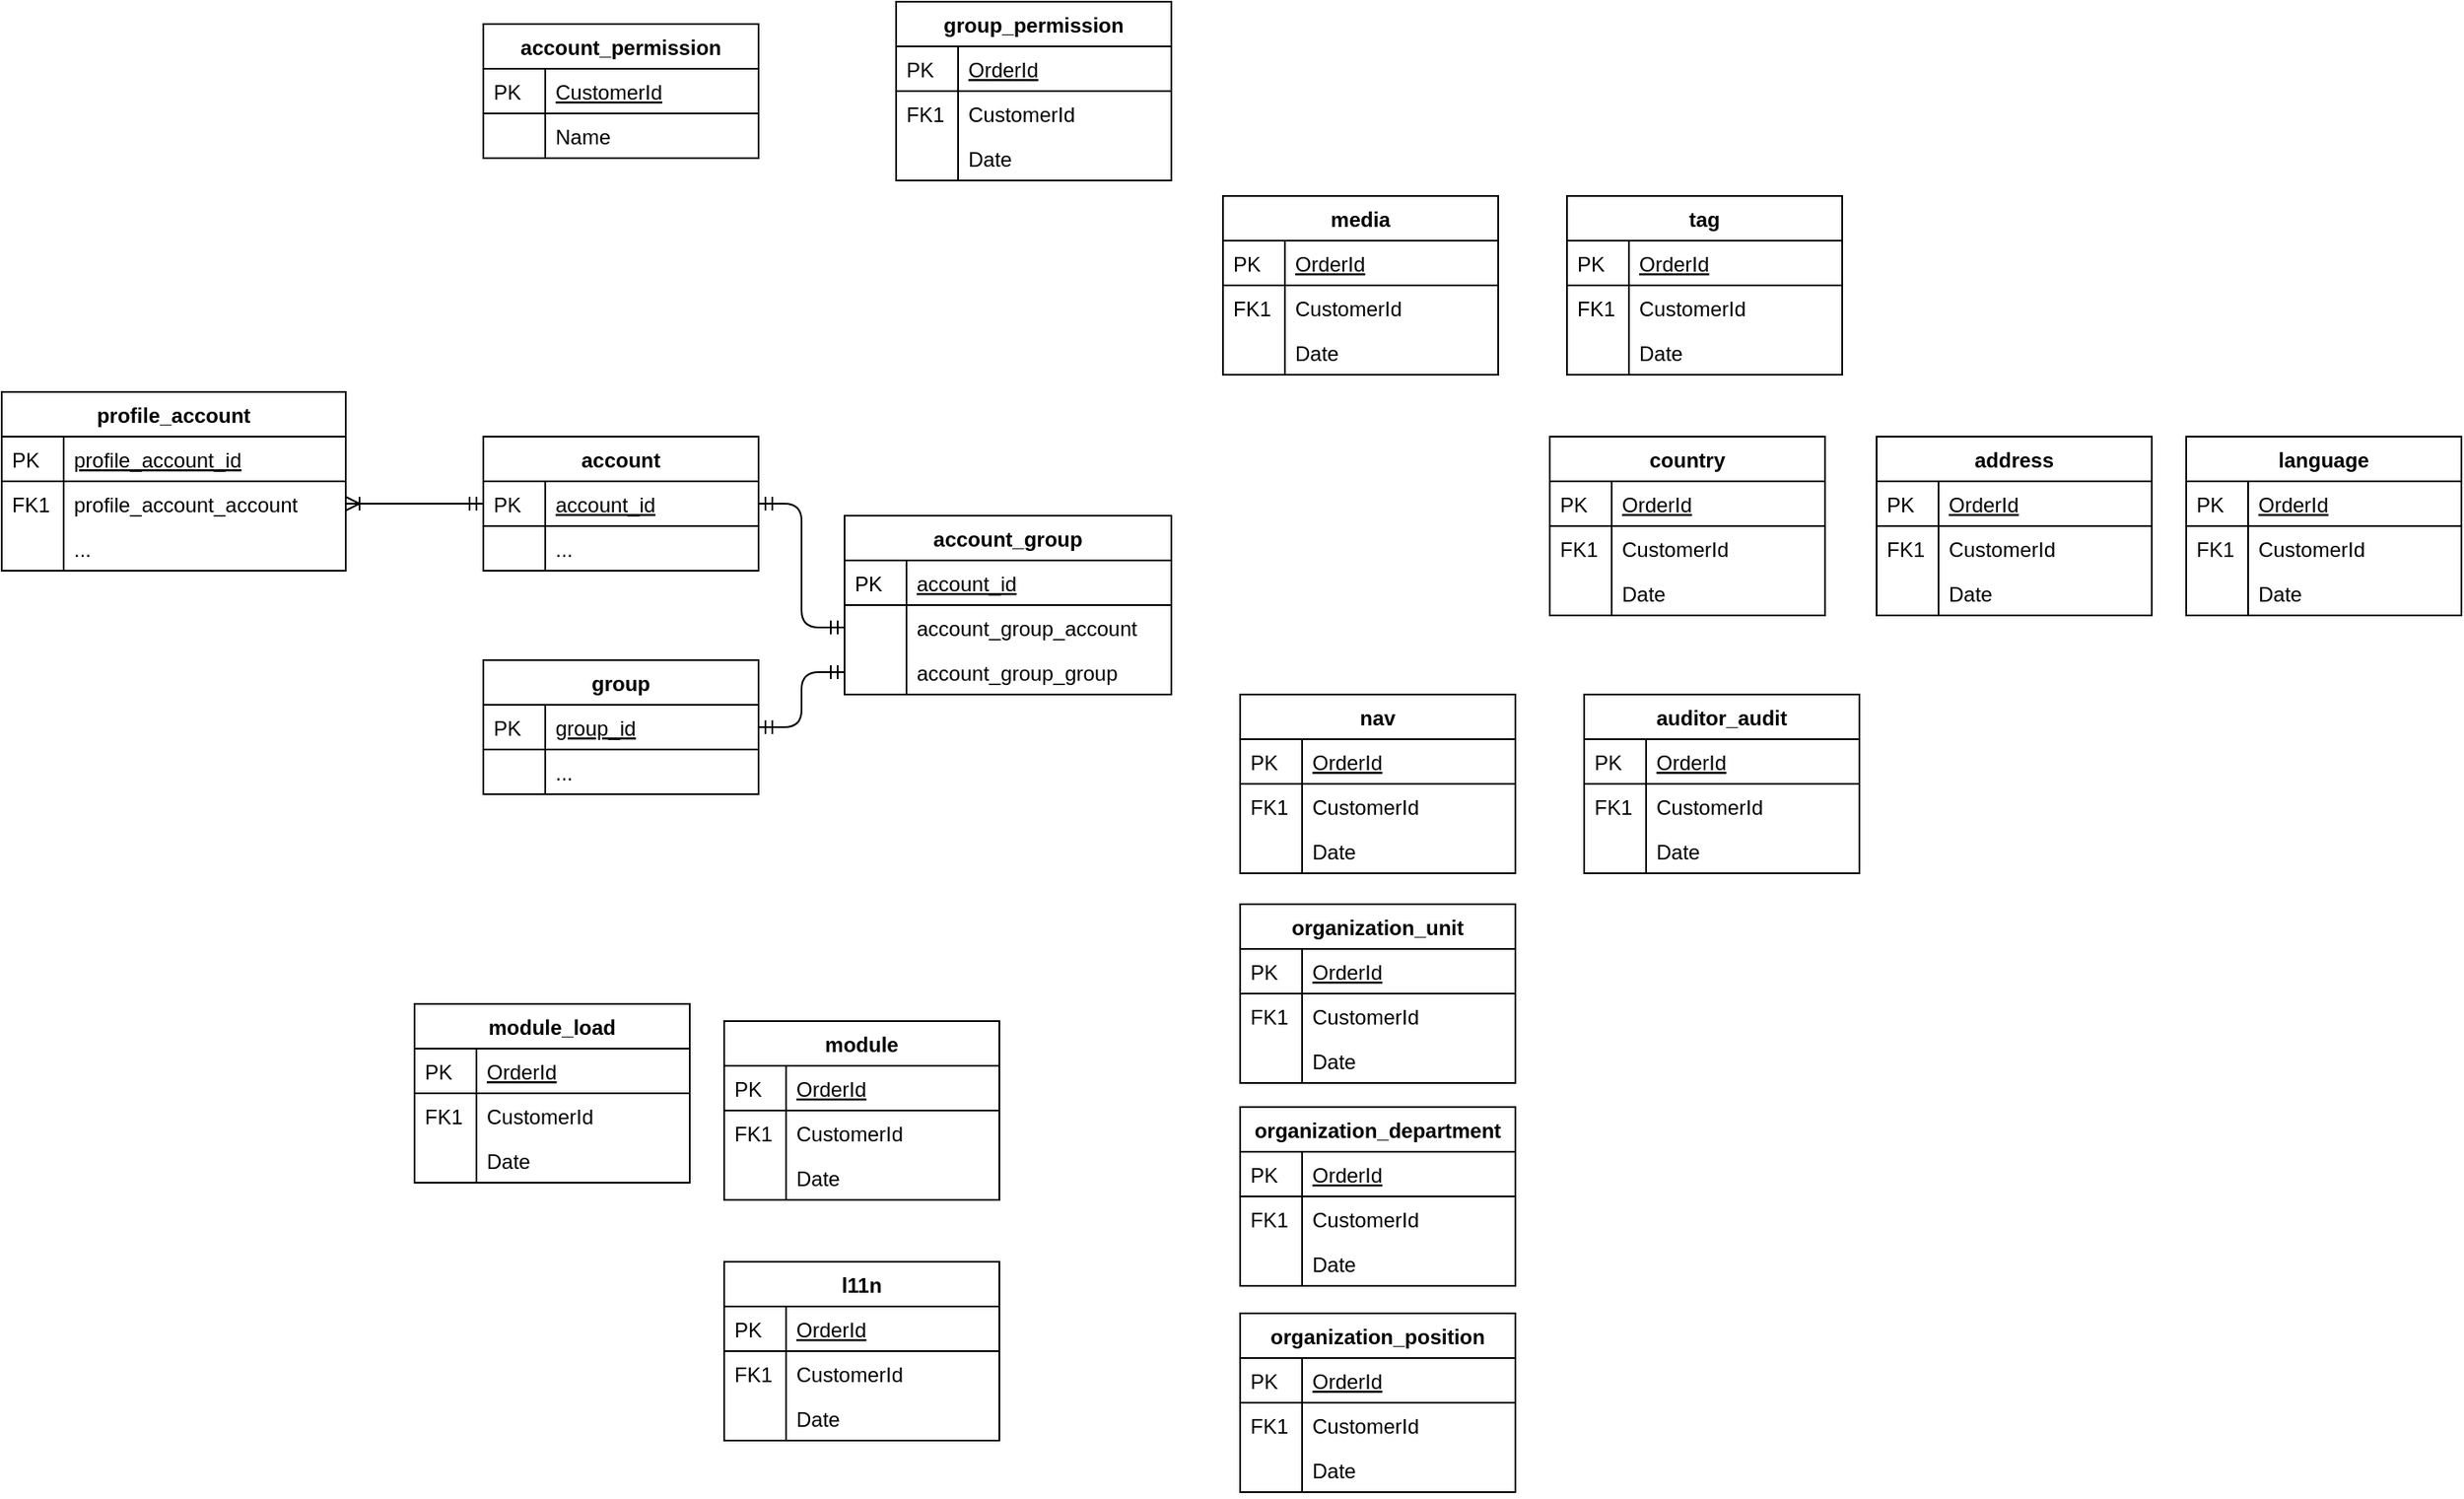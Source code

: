 <mxfile version="12.4.8" type="github">
  <diagram id="C5RBs43oDa-KdzZeNtuy" name="Page-1">
    <mxGraphModel dx="2889" dy="781" grid="1" gridSize="10" guides="1" tooltips="1" connect="1" arrows="1" fold="1" page="1" pageScale="1" pageWidth="827" pageHeight="1169" math="0" shadow="0">
      <root>
        <mxCell id="WIyWlLk6GJQsqaUBKTNV-0"/>
        <mxCell id="WIyWlLk6GJQsqaUBKTNV-1" parent="WIyWlLk6GJQsqaUBKTNV-0"/>
        <mxCell id="zkfFHV4jXpPFQw0GAbJ--51" value="account" style="swimlane;fontStyle=1;childLayout=stackLayout;horizontal=1;startSize=26;horizontalStack=0;resizeParent=1;resizeLast=0;collapsible=1;marginBottom=0;rounded=0;shadow=0;strokeWidth=1;" parent="WIyWlLk6GJQsqaUBKTNV-1" vertex="1">
          <mxGeometry x="160" y="260" width="160" height="78" as="geometry">
            <mxRectangle x="20" y="80" width="160" height="26" as="alternateBounds"/>
          </mxGeometry>
        </mxCell>
        <mxCell id="zkfFHV4jXpPFQw0GAbJ--52" value="account_id" style="shape=partialRectangle;top=0;left=0;right=0;bottom=1;align=left;verticalAlign=top;fillColor=none;spacingLeft=40;spacingRight=4;overflow=hidden;rotatable=0;points=[[0,0.5],[1,0.5]];portConstraint=eastwest;dropTarget=0;rounded=0;shadow=0;strokeWidth=1;fontStyle=4" parent="zkfFHV4jXpPFQw0GAbJ--51" vertex="1">
          <mxGeometry y="26" width="160" height="26" as="geometry"/>
        </mxCell>
        <mxCell id="zkfFHV4jXpPFQw0GAbJ--53" value="PK" style="shape=partialRectangle;top=0;left=0;bottom=0;fillColor=none;align=left;verticalAlign=top;spacingLeft=4;spacingRight=4;overflow=hidden;rotatable=0;points=[];portConstraint=eastwest;part=1;" parent="zkfFHV4jXpPFQw0GAbJ--52" vertex="1" connectable="0">
          <mxGeometry width="36" height="26" as="geometry"/>
        </mxCell>
        <mxCell id="zkfFHV4jXpPFQw0GAbJ--54" value="..." style="shape=partialRectangle;top=0;left=0;right=0;bottom=0;align=left;verticalAlign=top;fillColor=none;spacingLeft=40;spacingRight=4;overflow=hidden;rotatable=0;points=[[0,0.5],[1,0.5]];portConstraint=eastwest;dropTarget=0;rounded=0;shadow=0;strokeWidth=1;" parent="zkfFHV4jXpPFQw0GAbJ--51" vertex="1">
          <mxGeometry y="52" width="160" height="26" as="geometry"/>
        </mxCell>
        <mxCell id="zkfFHV4jXpPFQw0GAbJ--55" value="" style="shape=partialRectangle;top=0;left=0;bottom=0;fillColor=none;align=left;verticalAlign=top;spacingLeft=4;spacingRight=4;overflow=hidden;rotatable=0;points=[];portConstraint=eastwest;part=1;" parent="zkfFHV4jXpPFQw0GAbJ--54" vertex="1" connectable="0">
          <mxGeometry width="36" height="26" as="geometry"/>
        </mxCell>
        <mxCell id="zkfFHV4jXpPFQw0GAbJ--56" value="group" style="swimlane;fontStyle=1;childLayout=stackLayout;horizontal=1;startSize=26;horizontalStack=0;resizeParent=1;resizeLast=0;collapsible=1;marginBottom=0;rounded=0;shadow=0;strokeWidth=1;" parent="WIyWlLk6GJQsqaUBKTNV-1" vertex="1">
          <mxGeometry x="160" y="390" width="160" height="78" as="geometry">
            <mxRectangle x="260" y="80" width="160" height="26" as="alternateBounds"/>
          </mxGeometry>
        </mxCell>
        <mxCell id="zkfFHV4jXpPFQw0GAbJ--57" value="group_id" style="shape=partialRectangle;top=0;left=0;right=0;bottom=1;align=left;verticalAlign=top;fillColor=none;spacingLeft=40;spacingRight=4;overflow=hidden;rotatable=0;points=[[0,0.5],[1,0.5]];portConstraint=eastwest;dropTarget=0;rounded=0;shadow=0;strokeWidth=1;fontStyle=4" parent="zkfFHV4jXpPFQw0GAbJ--56" vertex="1">
          <mxGeometry y="26" width="160" height="26" as="geometry"/>
        </mxCell>
        <mxCell id="zkfFHV4jXpPFQw0GAbJ--58" value="PK" style="shape=partialRectangle;top=0;left=0;bottom=0;fillColor=none;align=left;verticalAlign=top;spacingLeft=4;spacingRight=4;overflow=hidden;rotatable=0;points=[];portConstraint=eastwest;part=1;" parent="zkfFHV4jXpPFQw0GAbJ--57" vertex="1" connectable="0">
          <mxGeometry width="36" height="26" as="geometry"/>
        </mxCell>
        <mxCell id="zkfFHV4jXpPFQw0GAbJ--61" value="..." style="shape=partialRectangle;top=0;left=0;right=0;bottom=0;align=left;verticalAlign=top;fillColor=none;spacingLeft=40;spacingRight=4;overflow=hidden;rotatable=0;points=[[0,0.5],[1,0.5]];portConstraint=eastwest;dropTarget=0;rounded=0;shadow=0;strokeWidth=1;" parent="zkfFHV4jXpPFQw0GAbJ--56" vertex="1">
          <mxGeometry y="52" width="160" height="26" as="geometry"/>
        </mxCell>
        <mxCell id="zkfFHV4jXpPFQw0GAbJ--62" value="" style="shape=partialRectangle;top=0;left=0;bottom=0;fillColor=none;align=left;verticalAlign=top;spacingLeft=4;spacingRight=4;overflow=hidden;rotatable=0;points=[];portConstraint=eastwest;part=1;" parent="zkfFHV4jXpPFQw0GAbJ--61" vertex="1" connectable="0">
          <mxGeometry width="36" height="26" as="geometry"/>
        </mxCell>
        <mxCell id="zkfFHV4jXpPFQw0GAbJ--64" value="profile_account" style="swimlane;fontStyle=1;childLayout=stackLayout;horizontal=1;startSize=26;horizontalStack=0;resizeParent=1;resizeLast=0;collapsible=1;marginBottom=0;rounded=0;shadow=0;strokeWidth=1;" parent="WIyWlLk6GJQsqaUBKTNV-1" vertex="1">
          <mxGeometry x="-120" y="234" width="200" height="104" as="geometry">
            <mxRectangle x="260" y="270" width="160" height="26" as="alternateBounds"/>
          </mxGeometry>
        </mxCell>
        <mxCell id="zkfFHV4jXpPFQw0GAbJ--65" value="profile_account_id" style="shape=partialRectangle;top=0;left=0;right=0;bottom=1;align=left;verticalAlign=top;fillColor=none;spacingLeft=40;spacingRight=4;overflow=hidden;rotatable=0;points=[[0,0.5],[1,0.5]];portConstraint=eastwest;dropTarget=0;rounded=0;shadow=0;strokeWidth=1;fontStyle=4" parent="zkfFHV4jXpPFQw0GAbJ--64" vertex="1">
          <mxGeometry y="26" width="200" height="26" as="geometry"/>
        </mxCell>
        <mxCell id="zkfFHV4jXpPFQw0GAbJ--66" value="PK" style="shape=partialRectangle;top=0;left=0;bottom=0;fillColor=none;align=left;verticalAlign=top;spacingLeft=4;spacingRight=4;overflow=hidden;rotatable=0;points=[];portConstraint=eastwest;part=1;" parent="zkfFHV4jXpPFQw0GAbJ--65" vertex="1" connectable="0">
          <mxGeometry width="36" height="26" as="geometry"/>
        </mxCell>
        <mxCell id="zkfFHV4jXpPFQw0GAbJ--67" value="profile_account_account" style="shape=partialRectangle;top=0;left=0;right=0;bottom=0;align=left;verticalAlign=top;fillColor=none;spacingLeft=40;spacingRight=4;overflow=hidden;rotatable=0;points=[[0,0.5],[1,0.5]];portConstraint=eastwest;dropTarget=0;rounded=0;shadow=0;strokeWidth=1;" parent="zkfFHV4jXpPFQw0GAbJ--64" vertex="1">
          <mxGeometry y="52" width="200" height="26" as="geometry"/>
        </mxCell>
        <mxCell id="zkfFHV4jXpPFQw0GAbJ--68" value="FK1" style="shape=partialRectangle;top=0;left=0;bottom=0;fillColor=none;align=left;verticalAlign=top;spacingLeft=4;spacingRight=4;overflow=hidden;rotatable=0;points=[];portConstraint=eastwest;part=1;" parent="zkfFHV4jXpPFQw0GAbJ--67" vertex="1" connectable="0">
          <mxGeometry width="36" height="26" as="geometry"/>
        </mxCell>
        <mxCell id="zkfFHV4jXpPFQw0GAbJ--69" value="..." style="shape=partialRectangle;top=0;left=0;right=0;bottom=0;align=left;verticalAlign=top;fillColor=none;spacingLeft=40;spacingRight=4;overflow=hidden;rotatable=0;points=[[0,0.5],[1,0.5]];portConstraint=eastwest;dropTarget=0;rounded=0;shadow=0;strokeWidth=1;" parent="zkfFHV4jXpPFQw0GAbJ--64" vertex="1">
          <mxGeometry y="78" width="200" height="26" as="geometry"/>
        </mxCell>
        <mxCell id="zkfFHV4jXpPFQw0GAbJ--70" value="" style="shape=partialRectangle;top=0;left=0;bottom=0;fillColor=none;align=left;verticalAlign=top;spacingLeft=4;spacingRight=4;overflow=hidden;rotatable=0;points=[];portConstraint=eastwest;part=1;" parent="zkfFHV4jXpPFQw0GAbJ--69" vertex="1" connectable="0">
          <mxGeometry width="36" height="26" as="geometry"/>
        </mxCell>
        <mxCell id="L3K0jDCQB_C3OE6Yni0E-0" value="media" style="swimlane;fontStyle=1;childLayout=stackLayout;horizontal=1;startSize=26;horizontalStack=0;resizeParent=1;resizeLast=0;collapsible=1;marginBottom=0;rounded=0;shadow=0;strokeWidth=1;" parent="WIyWlLk6GJQsqaUBKTNV-1" vertex="1">
          <mxGeometry x="590" y="120" width="160" height="104" as="geometry">
            <mxRectangle x="260" y="80" width="160" height="26" as="alternateBounds"/>
          </mxGeometry>
        </mxCell>
        <mxCell id="L3K0jDCQB_C3OE6Yni0E-1" value="OrderId" style="shape=partialRectangle;top=0;left=0;right=0;bottom=1;align=left;verticalAlign=top;fillColor=none;spacingLeft=40;spacingRight=4;overflow=hidden;rotatable=0;points=[[0,0.5],[1,0.5]];portConstraint=eastwest;dropTarget=0;rounded=0;shadow=0;strokeWidth=1;fontStyle=4" parent="L3K0jDCQB_C3OE6Yni0E-0" vertex="1">
          <mxGeometry y="26" width="160" height="26" as="geometry"/>
        </mxCell>
        <mxCell id="L3K0jDCQB_C3OE6Yni0E-2" value="PK" style="shape=partialRectangle;top=0;left=0;bottom=0;fillColor=none;align=left;verticalAlign=top;spacingLeft=4;spacingRight=4;overflow=hidden;rotatable=0;points=[];portConstraint=eastwest;part=1;" parent="L3K0jDCQB_C3OE6Yni0E-1" vertex="1" connectable="0">
          <mxGeometry width="36" height="26" as="geometry"/>
        </mxCell>
        <mxCell id="L3K0jDCQB_C3OE6Yni0E-3" value="CustomerId" style="shape=partialRectangle;top=0;left=0;right=0;bottom=0;align=left;verticalAlign=top;fillColor=none;spacingLeft=40;spacingRight=4;overflow=hidden;rotatable=0;points=[[0,0.5],[1,0.5]];portConstraint=eastwest;dropTarget=0;rounded=0;shadow=0;strokeWidth=1;" parent="L3K0jDCQB_C3OE6Yni0E-0" vertex="1">
          <mxGeometry y="52" width="160" height="26" as="geometry"/>
        </mxCell>
        <mxCell id="L3K0jDCQB_C3OE6Yni0E-4" value="FK1" style="shape=partialRectangle;top=0;left=0;bottom=0;fillColor=none;align=left;verticalAlign=top;spacingLeft=4;spacingRight=4;overflow=hidden;rotatable=0;points=[];portConstraint=eastwest;part=1;" parent="L3K0jDCQB_C3OE6Yni0E-3" vertex="1" connectable="0">
          <mxGeometry width="36" height="26" as="geometry"/>
        </mxCell>
        <mxCell id="L3K0jDCQB_C3OE6Yni0E-5" value="Date" style="shape=partialRectangle;top=0;left=0;right=0;bottom=0;align=left;verticalAlign=top;fillColor=none;spacingLeft=40;spacingRight=4;overflow=hidden;rotatable=0;points=[[0,0.5],[1,0.5]];portConstraint=eastwest;dropTarget=0;rounded=0;shadow=0;strokeWidth=1;" parent="L3K0jDCQB_C3OE6Yni0E-0" vertex="1">
          <mxGeometry y="78" width="160" height="26" as="geometry"/>
        </mxCell>
        <mxCell id="L3K0jDCQB_C3OE6Yni0E-6" value="" style="shape=partialRectangle;top=0;left=0;bottom=0;fillColor=none;align=left;verticalAlign=top;spacingLeft=4;spacingRight=4;overflow=hidden;rotatable=0;points=[];portConstraint=eastwest;part=1;" parent="L3K0jDCQB_C3OE6Yni0E-5" vertex="1" connectable="0">
          <mxGeometry width="36" height="26" as="geometry"/>
        </mxCell>
        <mxCell id="L3K0jDCQB_C3OE6Yni0E-7" value="language" style="swimlane;fontStyle=1;childLayout=stackLayout;horizontal=1;startSize=26;horizontalStack=0;resizeParent=1;resizeLast=0;collapsible=1;marginBottom=0;rounded=0;shadow=0;strokeWidth=1;" parent="WIyWlLk6GJQsqaUBKTNV-1" vertex="1">
          <mxGeometry x="1150" y="260" width="160" height="104" as="geometry">
            <mxRectangle x="260" y="80" width="160" height="26" as="alternateBounds"/>
          </mxGeometry>
        </mxCell>
        <mxCell id="L3K0jDCQB_C3OE6Yni0E-8" value="OrderId" style="shape=partialRectangle;top=0;left=0;right=0;bottom=1;align=left;verticalAlign=top;fillColor=none;spacingLeft=40;spacingRight=4;overflow=hidden;rotatable=0;points=[[0,0.5],[1,0.5]];portConstraint=eastwest;dropTarget=0;rounded=0;shadow=0;strokeWidth=1;fontStyle=4" parent="L3K0jDCQB_C3OE6Yni0E-7" vertex="1">
          <mxGeometry y="26" width="160" height="26" as="geometry"/>
        </mxCell>
        <mxCell id="L3K0jDCQB_C3OE6Yni0E-9" value="PK" style="shape=partialRectangle;top=0;left=0;bottom=0;fillColor=none;align=left;verticalAlign=top;spacingLeft=4;spacingRight=4;overflow=hidden;rotatable=0;points=[];portConstraint=eastwest;part=1;" parent="L3K0jDCQB_C3OE6Yni0E-8" vertex="1" connectable="0">
          <mxGeometry width="36" height="26" as="geometry"/>
        </mxCell>
        <mxCell id="L3K0jDCQB_C3OE6Yni0E-10" value="CustomerId" style="shape=partialRectangle;top=0;left=0;right=0;bottom=0;align=left;verticalAlign=top;fillColor=none;spacingLeft=40;spacingRight=4;overflow=hidden;rotatable=0;points=[[0,0.5],[1,0.5]];portConstraint=eastwest;dropTarget=0;rounded=0;shadow=0;strokeWidth=1;" parent="L3K0jDCQB_C3OE6Yni0E-7" vertex="1">
          <mxGeometry y="52" width="160" height="26" as="geometry"/>
        </mxCell>
        <mxCell id="L3K0jDCQB_C3OE6Yni0E-11" value="FK1" style="shape=partialRectangle;top=0;left=0;bottom=0;fillColor=none;align=left;verticalAlign=top;spacingLeft=4;spacingRight=4;overflow=hidden;rotatable=0;points=[];portConstraint=eastwest;part=1;" parent="L3K0jDCQB_C3OE6Yni0E-10" vertex="1" connectable="0">
          <mxGeometry width="36" height="26" as="geometry"/>
        </mxCell>
        <mxCell id="L3K0jDCQB_C3OE6Yni0E-12" value="Date" style="shape=partialRectangle;top=0;left=0;right=0;bottom=0;align=left;verticalAlign=top;fillColor=none;spacingLeft=40;spacingRight=4;overflow=hidden;rotatable=0;points=[[0,0.5],[1,0.5]];portConstraint=eastwest;dropTarget=0;rounded=0;shadow=0;strokeWidth=1;" parent="L3K0jDCQB_C3OE6Yni0E-7" vertex="1">
          <mxGeometry y="78" width="160" height="26" as="geometry"/>
        </mxCell>
        <mxCell id="L3K0jDCQB_C3OE6Yni0E-13" value="" style="shape=partialRectangle;top=0;left=0;bottom=0;fillColor=none;align=left;verticalAlign=top;spacingLeft=4;spacingRight=4;overflow=hidden;rotatable=0;points=[];portConstraint=eastwest;part=1;" parent="L3K0jDCQB_C3OE6Yni0E-12" vertex="1" connectable="0">
          <mxGeometry width="36" height="26" as="geometry"/>
        </mxCell>
        <mxCell id="L3K0jDCQB_C3OE6Yni0E-14" value="nav" style="swimlane;fontStyle=1;childLayout=stackLayout;horizontal=1;startSize=26;horizontalStack=0;resizeParent=1;resizeLast=0;collapsible=1;marginBottom=0;rounded=0;shadow=0;strokeWidth=1;" parent="WIyWlLk6GJQsqaUBKTNV-1" vertex="1">
          <mxGeometry x="600" y="410" width="160" height="104" as="geometry">
            <mxRectangle x="260" y="80" width="160" height="26" as="alternateBounds"/>
          </mxGeometry>
        </mxCell>
        <mxCell id="L3K0jDCQB_C3OE6Yni0E-15" value="OrderId" style="shape=partialRectangle;top=0;left=0;right=0;bottom=1;align=left;verticalAlign=top;fillColor=none;spacingLeft=40;spacingRight=4;overflow=hidden;rotatable=0;points=[[0,0.5],[1,0.5]];portConstraint=eastwest;dropTarget=0;rounded=0;shadow=0;strokeWidth=1;fontStyle=4" parent="L3K0jDCQB_C3OE6Yni0E-14" vertex="1">
          <mxGeometry y="26" width="160" height="26" as="geometry"/>
        </mxCell>
        <mxCell id="L3K0jDCQB_C3OE6Yni0E-16" value="PK" style="shape=partialRectangle;top=0;left=0;bottom=0;fillColor=none;align=left;verticalAlign=top;spacingLeft=4;spacingRight=4;overflow=hidden;rotatable=0;points=[];portConstraint=eastwest;part=1;" parent="L3K0jDCQB_C3OE6Yni0E-15" vertex="1" connectable="0">
          <mxGeometry width="36" height="26" as="geometry"/>
        </mxCell>
        <mxCell id="L3K0jDCQB_C3OE6Yni0E-17" value="CustomerId" style="shape=partialRectangle;top=0;left=0;right=0;bottom=0;align=left;verticalAlign=top;fillColor=none;spacingLeft=40;spacingRight=4;overflow=hidden;rotatable=0;points=[[0,0.5],[1,0.5]];portConstraint=eastwest;dropTarget=0;rounded=0;shadow=0;strokeWidth=1;" parent="L3K0jDCQB_C3OE6Yni0E-14" vertex="1">
          <mxGeometry y="52" width="160" height="26" as="geometry"/>
        </mxCell>
        <mxCell id="L3K0jDCQB_C3OE6Yni0E-18" value="FK1" style="shape=partialRectangle;top=0;left=0;bottom=0;fillColor=none;align=left;verticalAlign=top;spacingLeft=4;spacingRight=4;overflow=hidden;rotatable=0;points=[];portConstraint=eastwest;part=1;" parent="L3K0jDCQB_C3OE6Yni0E-17" vertex="1" connectable="0">
          <mxGeometry width="36" height="26" as="geometry"/>
        </mxCell>
        <mxCell id="L3K0jDCQB_C3OE6Yni0E-19" value="Date" style="shape=partialRectangle;top=0;left=0;right=0;bottom=0;align=left;verticalAlign=top;fillColor=none;spacingLeft=40;spacingRight=4;overflow=hidden;rotatable=0;points=[[0,0.5],[1,0.5]];portConstraint=eastwest;dropTarget=0;rounded=0;shadow=0;strokeWidth=1;" parent="L3K0jDCQB_C3OE6Yni0E-14" vertex="1">
          <mxGeometry y="78" width="160" height="26" as="geometry"/>
        </mxCell>
        <mxCell id="L3K0jDCQB_C3OE6Yni0E-20" value="" style="shape=partialRectangle;top=0;left=0;bottom=0;fillColor=none;align=left;verticalAlign=top;spacingLeft=4;spacingRight=4;overflow=hidden;rotatable=0;points=[];portConstraint=eastwest;part=1;" parent="L3K0jDCQB_C3OE6Yni0E-19" vertex="1" connectable="0">
          <mxGeometry width="36" height="26" as="geometry"/>
        </mxCell>
        <mxCell id="L3K0jDCQB_C3OE6Yni0E-21" value="organization_unit" style="swimlane;fontStyle=1;childLayout=stackLayout;horizontal=1;startSize=26;horizontalStack=0;resizeParent=1;resizeLast=0;collapsible=1;marginBottom=0;rounded=0;shadow=0;strokeWidth=1;" parent="WIyWlLk6GJQsqaUBKTNV-1" vertex="1">
          <mxGeometry x="600" y="532" width="160" height="104" as="geometry">
            <mxRectangle x="260" y="80" width="160" height="26" as="alternateBounds"/>
          </mxGeometry>
        </mxCell>
        <mxCell id="L3K0jDCQB_C3OE6Yni0E-22" value="OrderId" style="shape=partialRectangle;top=0;left=0;right=0;bottom=1;align=left;verticalAlign=top;fillColor=none;spacingLeft=40;spacingRight=4;overflow=hidden;rotatable=0;points=[[0,0.5],[1,0.5]];portConstraint=eastwest;dropTarget=0;rounded=0;shadow=0;strokeWidth=1;fontStyle=4" parent="L3K0jDCQB_C3OE6Yni0E-21" vertex="1">
          <mxGeometry y="26" width="160" height="26" as="geometry"/>
        </mxCell>
        <mxCell id="L3K0jDCQB_C3OE6Yni0E-23" value="PK" style="shape=partialRectangle;top=0;left=0;bottom=0;fillColor=none;align=left;verticalAlign=top;spacingLeft=4;spacingRight=4;overflow=hidden;rotatable=0;points=[];portConstraint=eastwest;part=1;" parent="L3K0jDCQB_C3OE6Yni0E-22" vertex="1" connectable="0">
          <mxGeometry width="36" height="26" as="geometry"/>
        </mxCell>
        <mxCell id="L3K0jDCQB_C3OE6Yni0E-24" value="CustomerId" style="shape=partialRectangle;top=0;left=0;right=0;bottom=0;align=left;verticalAlign=top;fillColor=none;spacingLeft=40;spacingRight=4;overflow=hidden;rotatable=0;points=[[0,0.5],[1,0.5]];portConstraint=eastwest;dropTarget=0;rounded=0;shadow=0;strokeWidth=1;" parent="L3K0jDCQB_C3OE6Yni0E-21" vertex="1">
          <mxGeometry y="52" width="160" height="26" as="geometry"/>
        </mxCell>
        <mxCell id="L3K0jDCQB_C3OE6Yni0E-25" value="FK1" style="shape=partialRectangle;top=0;left=0;bottom=0;fillColor=none;align=left;verticalAlign=top;spacingLeft=4;spacingRight=4;overflow=hidden;rotatable=0;points=[];portConstraint=eastwest;part=1;" parent="L3K0jDCQB_C3OE6Yni0E-24" vertex="1" connectable="0">
          <mxGeometry width="36" height="26" as="geometry"/>
        </mxCell>
        <mxCell id="L3K0jDCQB_C3OE6Yni0E-26" value="Date" style="shape=partialRectangle;top=0;left=0;right=0;bottom=0;align=left;verticalAlign=top;fillColor=none;spacingLeft=40;spacingRight=4;overflow=hidden;rotatable=0;points=[[0,0.5],[1,0.5]];portConstraint=eastwest;dropTarget=0;rounded=0;shadow=0;strokeWidth=1;" parent="L3K0jDCQB_C3OE6Yni0E-21" vertex="1">
          <mxGeometry y="78" width="160" height="26" as="geometry"/>
        </mxCell>
        <mxCell id="L3K0jDCQB_C3OE6Yni0E-27" value="" style="shape=partialRectangle;top=0;left=0;bottom=0;fillColor=none;align=left;verticalAlign=top;spacingLeft=4;spacingRight=4;overflow=hidden;rotatable=0;points=[];portConstraint=eastwest;part=1;" parent="L3K0jDCQB_C3OE6Yni0E-26" vertex="1" connectable="0">
          <mxGeometry width="36" height="26" as="geometry"/>
        </mxCell>
        <mxCell id="L3K0jDCQB_C3OE6Yni0E-28" value="organization_department" style="swimlane;fontStyle=1;childLayout=stackLayout;horizontal=1;startSize=26;horizontalStack=0;resizeParent=1;resizeLast=0;collapsible=1;marginBottom=0;rounded=0;shadow=0;strokeWidth=1;" parent="WIyWlLk6GJQsqaUBKTNV-1" vertex="1">
          <mxGeometry x="600" y="650" width="160" height="104" as="geometry">
            <mxRectangle x="260" y="80" width="160" height="26" as="alternateBounds"/>
          </mxGeometry>
        </mxCell>
        <mxCell id="L3K0jDCQB_C3OE6Yni0E-29" value="OrderId" style="shape=partialRectangle;top=0;left=0;right=0;bottom=1;align=left;verticalAlign=top;fillColor=none;spacingLeft=40;spacingRight=4;overflow=hidden;rotatable=0;points=[[0,0.5],[1,0.5]];portConstraint=eastwest;dropTarget=0;rounded=0;shadow=0;strokeWidth=1;fontStyle=4" parent="L3K0jDCQB_C3OE6Yni0E-28" vertex="1">
          <mxGeometry y="26" width="160" height="26" as="geometry"/>
        </mxCell>
        <mxCell id="L3K0jDCQB_C3OE6Yni0E-30" value="PK" style="shape=partialRectangle;top=0;left=0;bottom=0;fillColor=none;align=left;verticalAlign=top;spacingLeft=4;spacingRight=4;overflow=hidden;rotatable=0;points=[];portConstraint=eastwest;part=1;" parent="L3K0jDCQB_C3OE6Yni0E-29" vertex="1" connectable="0">
          <mxGeometry width="36" height="26" as="geometry"/>
        </mxCell>
        <mxCell id="L3K0jDCQB_C3OE6Yni0E-31" value="CustomerId" style="shape=partialRectangle;top=0;left=0;right=0;bottom=0;align=left;verticalAlign=top;fillColor=none;spacingLeft=40;spacingRight=4;overflow=hidden;rotatable=0;points=[[0,0.5],[1,0.5]];portConstraint=eastwest;dropTarget=0;rounded=0;shadow=0;strokeWidth=1;" parent="L3K0jDCQB_C3OE6Yni0E-28" vertex="1">
          <mxGeometry y="52" width="160" height="26" as="geometry"/>
        </mxCell>
        <mxCell id="L3K0jDCQB_C3OE6Yni0E-32" value="FK1" style="shape=partialRectangle;top=0;left=0;bottom=0;fillColor=none;align=left;verticalAlign=top;spacingLeft=4;spacingRight=4;overflow=hidden;rotatable=0;points=[];portConstraint=eastwest;part=1;" parent="L3K0jDCQB_C3OE6Yni0E-31" vertex="1" connectable="0">
          <mxGeometry width="36" height="26" as="geometry"/>
        </mxCell>
        <mxCell id="L3K0jDCQB_C3OE6Yni0E-33" value="Date" style="shape=partialRectangle;top=0;left=0;right=0;bottom=0;align=left;verticalAlign=top;fillColor=none;spacingLeft=40;spacingRight=4;overflow=hidden;rotatable=0;points=[[0,0.5],[1,0.5]];portConstraint=eastwest;dropTarget=0;rounded=0;shadow=0;strokeWidth=1;" parent="L3K0jDCQB_C3OE6Yni0E-28" vertex="1">
          <mxGeometry y="78" width="160" height="26" as="geometry"/>
        </mxCell>
        <mxCell id="L3K0jDCQB_C3OE6Yni0E-34" value="" style="shape=partialRectangle;top=0;left=0;bottom=0;fillColor=none;align=left;verticalAlign=top;spacingLeft=4;spacingRight=4;overflow=hidden;rotatable=0;points=[];portConstraint=eastwest;part=1;" parent="L3K0jDCQB_C3OE6Yni0E-33" vertex="1" connectable="0">
          <mxGeometry width="36" height="26" as="geometry"/>
        </mxCell>
        <mxCell id="L3K0jDCQB_C3OE6Yni0E-35" value="organization_position" style="swimlane;fontStyle=1;childLayout=stackLayout;horizontal=1;startSize=26;horizontalStack=0;resizeParent=1;resizeLast=0;collapsible=1;marginBottom=0;rounded=0;shadow=0;strokeWidth=1;" parent="WIyWlLk6GJQsqaUBKTNV-1" vertex="1">
          <mxGeometry x="600" y="770" width="160" height="104" as="geometry">
            <mxRectangle x="260" y="80" width="160" height="26" as="alternateBounds"/>
          </mxGeometry>
        </mxCell>
        <mxCell id="L3K0jDCQB_C3OE6Yni0E-36" value="OrderId" style="shape=partialRectangle;top=0;left=0;right=0;bottom=1;align=left;verticalAlign=top;fillColor=none;spacingLeft=40;spacingRight=4;overflow=hidden;rotatable=0;points=[[0,0.5],[1,0.5]];portConstraint=eastwest;dropTarget=0;rounded=0;shadow=0;strokeWidth=1;fontStyle=4" parent="L3K0jDCQB_C3OE6Yni0E-35" vertex="1">
          <mxGeometry y="26" width="160" height="26" as="geometry"/>
        </mxCell>
        <mxCell id="L3K0jDCQB_C3OE6Yni0E-37" value="PK" style="shape=partialRectangle;top=0;left=0;bottom=0;fillColor=none;align=left;verticalAlign=top;spacingLeft=4;spacingRight=4;overflow=hidden;rotatable=0;points=[];portConstraint=eastwest;part=1;" parent="L3K0jDCQB_C3OE6Yni0E-36" vertex="1" connectable="0">
          <mxGeometry width="36" height="26" as="geometry"/>
        </mxCell>
        <mxCell id="L3K0jDCQB_C3OE6Yni0E-38" value="CustomerId" style="shape=partialRectangle;top=0;left=0;right=0;bottom=0;align=left;verticalAlign=top;fillColor=none;spacingLeft=40;spacingRight=4;overflow=hidden;rotatable=0;points=[[0,0.5],[1,0.5]];portConstraint=eastwest;dropTarget=0;rounded=0;shadow=0;strokeWidth=1;" parent="L3K0jDCQB_C3OE6Yni0E-35" vertex="1">
          <mxGeometry y="52" width="160" height="26" as="geometry"/>
        </mxCell>
        <mxCell id="L3K0jDCQB_C3OE6Yni0E-39" value="FK1" style="shape=partialRectangle;top=0;left=0;bottom=0;fillColor=none;align=left;verticalAlign=top;spacingLeft=4;spacingRight=4;overflow=hidden;rotatable=0;points=[];portConstraint=eastwest;part=1;" parent="L3K0jDCQB_C3OE6Yni0E-38" vertex="1" connectable="0">
          <mxGeometry width="36" height="26" as="geometry"/>
        </mxCell>
        <mxCell id="L3K0jDCQB_C3OE6Yni0E-40" value="Date" style="shape=partialRectangle;top=0;left=0;right=0;bottom=0;align=left;verticalAlign=top;fillColor=none;spacingLeft=40;spacingRight=4;overflow=hidden;rotatable=0;points=[[0,0.5],[1,0.5]];portConstraint=eastwest;dropTarget=0;rounded=0;shadow=0;strokeWidth=1;" parent="L3K0jDCQB_C3OE6Yni0E-35" vertex="1">
          <mxGeometry y="78" width="160" height="26" as="geometry"/>
        </mxCell>
        <mxCell id="L3K0jDCQB_C3OE6Yni0E-41" value="" style="shape=partialRectangle;top=0;left=0;bottom=0;fillColor=none;align=left;verticalAlign=top;spacingLeft=4;spacingRight=4;overflow=hidden;rotatable=0;points=[];portConstraint=eastwest;part=1;" parent="L3K0jDCQB_C3OE6Yni0E-40" vertex="1" connectable="0">
          <mxGeometry width="36" height="26" as="geometry"/>
        </mxCell>
        <mxCell id="L3K0jDCQB_C3OE6Yni0E-42" value="module" style="swimlane;fontStyle=1;childLayout=stackLayout;horizontal=1;startSize=26;horizontalStack=0;resizeParent=1;resizeLast=0;collapsible=1;marginBottom=0;rounded=0;shadow=0;strokeWidth=1;" parent="WIyWlLk6GJQsqaUBKTNV-1" vertex="1">
          <mxGeometry x="300" y="600" width="160" height="104" as="geometry">
            <mxRectangle x="260" y="80" width="160" height="26" as="alternateBounds"/>
          </mxGeometry>
        </mxCell>
        <mxCell id="L3K0jDCQB_C3OE6Yni0E-43" value="OrderId" style="shape=partialRectangle;top=0;left=0;right=0;bottom=1;align=left;verticalAlign=top;fillColor=none;spacingLeft=40;spacingRight=4;overflow=hidden;rotatable=0;points=[[0,0.5],[1,0.5]];portConstraint=eastwest;dropTarget=0;rounded=0;shadow=0;strokeWidth=1;fontStyle=4" parent="L3K0jDCQB_C3OE6Yni0E-42" vertex="1">
          <mxGeometry y="26" width="160" height="26" as="geometry"/>
        </mxCell>
        <mxCell id="L3K0jDCQB_C3OE6Yni0E-44" value="PK" style="shape=partialRectangle;top=0;left=0;bottom=0;fillColor=none;align=left;verticalAlign=top;spacingLeft=4;spacingRight=4;overflow=hidden;rotatable=0;points=[];portConstraint=eastwest;part=1;" parent="L3K0jDCQB_C3OE6Yni0E-43" vertex="1" connectable="0">
          <mxGeometry width="36" height="26" as="geometry"/>
        </mxCell>
        <mxCell id="L3K0jDCQB_C3OE6Yni0E-45" value="CustomerId" style="shape=partialRectangle;top=0;left=0;right=0;bottom=0;align=left;verticalAlign=top;fillColor=none;spacingLeft=40;spacingRight=4;overflow=hidden;rotatable=0;points=[[0,0.5],[1,0.5]];portConstraint=eastwest;dropTarget=0;rounded=0;shadow=0;strokeWidth=1;" parent="L3K0jDCQB_C3OE6Yni0E-42" vertex="1">
          <mxGeometry y="52" width="160" height="26" as="geometry"/>
        </mxCell>
        <mxCell id="L3K0jDCQB_C3OE6Yni0E-46" value="FK1" style="shape=partialRectangle;top=0;left=0;bottom=0;fillColor=none;align=left;verticalAlign=top;spacingLeft=4;spacingRight=4;overflow=hidden;rotatable=0;points=[];portConstraint=eastwest;part=1;" parent="L3K0jDCQB_C3OE6Yni0E-45" vertex="1" connectable="0">
          <mxGeometry width="36" height="26" as="geometry"/>
        </mxCell>
        <mxCell id="L3K0jDCQB_C3OE6Yni0E-47" value="Date" style="shape=partialRectangle;top=0;left=0;right=0;bottom=0;align=left;verticalAlign=top;fillColor=none;spacingLeft=40;spacingRight=4;overflow=hidden;rotatable=0;points=[[0,0.5],[1,0.5]];portConstraint=eastwest;dropTarget=0;rounded=0;shadow=0;strokeWidth=1;" parent="L3K0jDCQB_C3OE6Yni0E-42" vertex="1">
          <mxGeometry y="78" width="160" height="26" as="geometry"/>
        </mxCell>
        <mxCell id="L3K0jDCQB_C3OE6Yni0E-48" value="" style="shape=partialRectangle;top=0;left=0;bottom=0;fillColor=none;align=left;verticalAlign=top;spacingLeft=4;spacingRight=4;overflow=hidden;rotatable=0;points=[];portConstraint=eastwest;part=1;" parent="L3K0jDCQB_C3OE6Yni0E-47" vertex="1" connectable="0">
          <mxGeometry width="36" height="26" as="geometry"/>
        </mxCell>
        <mxCell id="L3K0jDCQB_C3OE6Yni0E-49" value="l11n" style="swimlane;fontStyle=1;childLayout=stackLayout;horizontal=1;startSize=26;horizontalStack=0;resizeParent=1;resizeLast=0;collapsible=1;marginBottom=0;rounded=0;shadow=0;strokeWidth=1;" parent="WIyWlLk6GJQsqaUBKTNV-1" vertex="1">
          <mxGeometry x="300" y="740" width="160" height="104" as="geometry">
            <mxRectangle x="260" y="80" width="160" height="26" as="alternateBounds"/>
          </mxGeometry>
        </mxCell>
        <mxCell id="L3K0jDCQB_C3OE6Yni0E-50" value="OrderId" style="shape=partialRectangle;top=0;left=0;right=0;bottom=1;align=left;verticalAlign=top;fillColor=none;spacingLeft=40;spacingRight=4;overflow=hidden;rotatable=0;points=[[0,0.5],[1,0.5]];portConstraint=eastwest;dropTarget=0;rounded=0;shadow=0;strokeWidth=1;fontStyle=4" parent="L3K0jDCQB_C3OE6Yni0E-49" vertex="1">
          <mxGeometry y="26" width="160" height="26" as="geometry"/>
        </mxCell>
        <mxCell id="L3K0jDCQB_C3OE6Yni0E-51" value="PK" style="shape=partialRectangle;top=0;left=0;bottom=0;fillColor=none;align=left;verticalAlign=top;spacingLeft=4;spacingRight=4;overflow=hidden;rotatable=0;points=[];portConstraint=eastwest;part=1;" parent="L3K0jDCQB_C3OE6Yni0E-50" vertex="1" connectable="0">
          <mxGeometry width="36" height="26" as="geometry"/>
        </mxCell>
        <mxCell id="L3K0jDCQB_C3OE6Yni0E-52" value="CustomerId" style="shape=partialRectangle;top=0;left=0;right=0;bottom=0;align=left;verticalAlign=top;fillColor=none;spacingLeft=40;spacingRight=4;overflow=hidden;rotatable=0;points=[[0,0.5],[1,0.5]];portConstraint=eastwest;dropTarget=0;rounded=0;shadow=0;strokeWidth=1;" parent="L3K0jDCQB_C3OE6Yni0E-49" vertex="1">
          <mxGeometry y="52" width="160" height="26" as="geometry"/>
        </mxCell>
        <mxCell id="L3K0jDCQB_C3OE6Yni0E-53" value="FK1" style="shape=partialRectangle;top=0;left=0;bottom=0;fillColor=none;align=left;verticalAlign=top;spacingLeft=4;spacingRight=4;overflow=hidden;rotatable=0;points=[];portConstraint=eastwest;part=1;" parent="L3K0jDCQB_C3OE6Yni0E-52" vertex="1" connectable="0">
          <mxGeometry width="36" height="26" as="geometry"/>
        </mxCell>
        <mxCell id="L3K0jDCQB_C3OE6Yni0E-54" value="Date" style="shape=partialRectangle;top=0;left=0;right=0;bottom=0;align=left;verticalAlign=top;fillColor=none;spacingLeft=40;spacingRight=4;overflow=hidden;rotatable=0;points=[[0,0.5],[1,0.5]];portConstraint=eastwest;dropTarget=0;rounded=0;shadow=0;strokeWidth=1;" parent="L3K0jDCQB_C3OE6Yni0E-49" vertex="1">
          <mxGeometry y="78" width="160" height="26" as="geometry"/>
        </mxCell>
        <mxCell id="L3K0jDCQB_C3OE6Yni0E-55" value="" style="shape=partialRectangle;top=0;left=0;bottom=0;fillColor=none;align=left;verticalAlign=top;spacingLeft=4;spacingRight=4;overflow=hidden;rotatable=0;points=[];portConstraint=eastwest;part=1;" parent="L3K0jDCQB_C3OE6Yni0E-54" vertex="1" connectable="0">
          <mxGeometry width="36" height="26" as="geometry"/>
        </mxCell>
        <mxCell id="L3K0jDCQB_C3OE6Yni0E-56" value="account_permission" style="swimlane;fontStyle=1;childLayout=stackLayout;horizontal=1;startSize=26;horizontalStack=0;resizeParent=1;resizeLast=0;collapsible=1;marginBottom=0;rounded=0;shadow=0;strokeWidth=1;" parent="WIyWlLk6GJQsqaUBKTNV-1" vertex="1">
          <mxGeometry x="160" y="20" width="160" height="78" as="geometry">
            <mxRectangle x="20" y="80" width="160" height="26" as="alternateBounds"/>
          </mxGeometry>
        </mxCell>
        <mxCell id="L3K0jDCQB_C3OE6Yni0E-57" value="CustomerId" style="shape=partialRectangle;top=0;left=0;right=0;bottom=1;align=left;verticalAlign=top;fillColor=none;spacingLeft=40;spacingRight=4;overflow=hidden;rotatable=0;points=[[0,0.5],[1,0.5]];portConstraint=eastwest;dropTarget=0;rounded=0;shadow=0;strokeWidth=1;fontStyle=4" parent="L3K0jDCQB_C3OE6Yni0E-56" vertex="1">
          <mxGeometry y="26" width="160" height="26" as="geometry"/>
        </mxCell>
        <mxCell id="L3K0jDCQB_C3OE6Yni0E-58" value="PK" style="shape=partialRectangle;top=0;left=0;bottom=0;fillColor=none;align=left;verticalAlign=top;spacingLeft=4;spacingRight=4;overflow=hidden;rotatable=0;points=[];portConstraint=eastwest;part=1;" parent="L3K0jDCQB_C3OE6Yni0E-57" vertex="1" connectable="0">
          <mxGeometry width="36" height="26" as="geometry"/>
        </mxCell>
        <mxCell id="L3K0jDCQB_C3OE6Yni0E-59" value="Name" style="shape=partialRectangle;top=0;left=0;right=0;bottom=0;align=left;verticalAlign=top;fillColor=none;spacingLeft=40;spacingRight=4;overflow=hidden;rotatable=0;points=[[0,0.5],[1,0.5]];portConstraint=eastwest;dropTarget=0;rounded=0;shadow=0;strokeWidth=1;" parent="L3K0jDCQB_C3OE6Yni0E-56" vertex="1">
          <mxGeometry y="52" width="160" height="26" as="geometry"/>
        </mxCell>
        <mxCell id="L3K0jDCQB_C3OE6Yni0E-60" value="" style="shape=partialRectangle;top=0;left=0;bottom=0;fillColor=none;align=left;verticalAlign=top;spacingLeft=4;spacingRight=4;overflow=hidden;rotatable=0;points=[];portConstraint=eastwest;part=1;" parent="L3K0jDCQB_C3OE6Yni0E-59" vertex="1" connectable="0">
          <mxGeometry width="36" height="26" as="geometry"/>
        </mxCell>
        <mxCell id="L3K0jDCQB_C3OE6Yni0E-61" value="group_permission" style="swimlane;fontStyle=1;childLayout=stackLayout;horizontal=1;startSize=26;horizontalStack=0;resizeParent=1;resizeLast=0;collapsible=1;marginBottom=0;rounded=0;shadow=0;strokeWidth=1;" parent="WIyWlLk6GJQsqaUBKTNV-1" vertex="1">
          <mxGeometry x="400" y="7" width="160" height="104" as="geometry">
            <mxRectangle x="260" y="80" width="160" height="26" as="alternateBounds"/>
          </mxGeometry>
        </mxCell>
        <mxCell id="L3K0jDCQB_C3OE6Yni0E-62" value="OrderId" style="shape=partialRectangle;top=0;left=0;right=0;bottom=1;align=left;verticalAlign=top;fillColor=none;spacingLeft=40;spacingRight=4;overflow=hidden;rotatable=0;points=[[0,0.5],[1,0.5]];portConstraint=eastwest;dropTarget=0;rounded=0;shadow=0;strokeWidth=1;fontStyle=4" parent="L3K0jDCQB_C3OE6Yni0E-61" vertex="1">
          <mxGeometry y="26" width="160" height="26" as="geometry"/>
        </mxCell>
        <mxCell id="L3K0jDCQB_C3OE6Yni0E-63" value="PK" style="shape=partialRectangle;top=0;left=0;bottom=0;fillColor=none;align=left;verticalAlign=top;spacingLeft=4;spacingRight=4;overflow=hidden;rotatable=0;points=[];portConstraint=eastwest;part=1;" parent="L3K0jDCQB_C3OE6Yni0E-62" vertex="1" connectable="0">
          <mxGeometry width="36" height="26" as="geometry"/>
        </mxCell>
        <mxCell id="L3K0jDCQB_C3OE6Yni0E-64" value="CustomerId" style="shape=partialRectangle;top=0;left=0;right=0;bottom=0;align=left;verticalAlign=top;fillColor=none;spacingLeft=40;spacingRight=4;overflow=hidden;rotatable=0;points=[[0,0.5],[1,0.5]];portConstraint=eastwest;dropTarget=0;rounded=0;shadow=0;strokeWidth=1;" parent="L3K0jDCQB_C3OE6Yni0E-61" vertex="1">
          <mxGeometry y="52" width="160" height="26" as="geometry"/>
        </mxCell>
        <mxCell id="L3K0jDCQB_C3OE6Yni0E-65" value="FK1" style="shape=partialRectangle;top=0;left=0;bottom=0;fillColor=none;align=left;verticalAlign=top;spacingLeft=4;spacingRight=4;overflow=hidden;rotatable=0;points=[];portConstraint=eastwest;part=1;" parent="L3K0jDCQB_C3OE6Yni0E-64" vertex="1" connectable="0">
          <mxGeometry width="36" height="26" as="geometry"/>
        </mxCell>
        <mxCell id="L3K0jDCQB_C3OE6Yni0E-66" value="Date" style="shape=partialRectangle;top=0;left=0;right=0;bottom=0;align=left;verticalAlign=top;fillColor=none;spacingLeft=40;spacingRight=4;overflow=hidden;rotatable=0;points=[[0,0.5],[1,0.5]];portConstraint=eastwest;dropTarget=0;rounded=0;shadow=0;strokeWidth=1;" parent="L3K0jDCQB_C3OE6Yni0E-61" vertex="1">
          <mxGeometry y="78" width="160" height="26" as="geometry"/>
        </mxCell>
        <mxCell id="L3K0jDCQB_C3OE6Yni0E-67" value="" style="shape=partialRectangle;top=0;left=0;bottom=0;fillColor=none;align=left;verticalAlign=top;spacingLeft=4;spacingRight=4;overflow=hidden;rotatable=0;points=[];portConstraint=eastwest;part=1;" parent="L3K0jDCQB_C3OE6Yni0E-66" vertex="1" connectable="0">
          <mxGeometry width="36" height="26" as="geometry"/>
        </mxCell>
        <mxCell id="L3K0jDCQB_C3OE6Yni0E-68" value="module_load" style="swimlane;fontStyle=1;childLayout=stackLayout;horizontal=1;startSize=26;horizontalStack=0;resizeParent=1;resizeLast=0;collapsible=1;marginBottom=0;rounded=0;shadow=0;strokeWidth=1;" parent="WIyWlLk6GJQsqaUBKTNV-1" vertex="1">
          <mxGeometry x="120" y="590" width="160" height="104" as="geometry">
            <mxRectangle x="260" y="80" width="160" height="26" as="alternateBounds"/>
          </mxGeometry>
        </mxCell>
        <mxCell id="L3K0jDCQB_C3OE6Yni0E-69" value="OrderId" style="shape=partialRectangle;top=0;left=0;right=0;bottom=1;align=left;verticalAlign=top;fillColor=none;spacingLeft=40;spacingRight=4;overflow=hidden;rotatable=0;points=[[0,0.5],[1,0.5]];portConstraint=eastwest;dropTarget=0;rounded=0;shadow=0;strokeWidth=1;fontStyle=4" parent="L3K0jDCQB_C3OE6Yni0E-68" vertex="1">
          <mxGeometry y="26" width="160" height="26" as="geometry"/>
        </mxCell>
        <mxCell id="L3K0jDCQB_C3OE6Yni0E-70" value="PK" style="shape=partialRectangle;top=0;left=0;bottom=0;fillColor=none;align=left;verticalAlign=top;spacingLeft=4;spacingRight=4;overflow=hidden;rotatable=0;points=[];portConstraint=eastwest;part=1;" parent="L3K0jDCQB_C3OE6Yni0E-69" vertex="1" connectable="0">
          <mxGeometry width="36" height="26" as="geometry"/>
        </mxCell>
        <mxCell id="L3K0jDCQB_C3OE6Yni0E-71" value="CustomerId" style="shape=partialRectangle;top=0;left=0;right=0;bottom=0;align=left;verticalAlign=top;fillColor=none;spacingLeft=40;spacingRight=4;overflow=hidden;rotatable=0;points=[[0,0.5],[1,0.5]];portConstraint=eastwest;dropTarget=0;rounded=0;shadow=0;strokeWidth=1;" parent="L3K0jDCQB_C3OE6Yni0E-68" vertex="1">
          <mxGeometry y="52" width="160" height="26" as="geometry"/>
        </mxCell>
        <mxCell id="L3K0jDCQB_C3OE6Yni0E-72" value="FK1" style="shape=partialRectangle;top=0;left=0;bottom=0;fillColor=none;align=left;verticalAlign=top;spacingLeft=4;spacingRight=4;overflow=hidden;rotatable=0;points=[];portConstraint=eastwest;part=1;" parent="L3K0jDCQB_C3OE6Yni0E-71" vertex="1" connectable="0">
          <mxGeometry width="36" height="26" as="geometry"/>
        </mxCell>
        <mxCell id="L3K0jDCQB_C3OE6Yni0E-73" value="Date" style="shape=partialRectangle;top=0;left=0;right=0;bottom=0;align=left;verticalAlign=top;fillColor=none;spacingLeft=40;spacingRight=4;overflow=hidden;rotatable=0;points=[[0,0.5],[1,0.5]];portConstraint=eastwest;dropTarget=0;rounded=0;shadow=0;strokeWidth=1;" parent="L3K0jDCQB_C3OE6Yni0E-68" vertex="1">
          <mxGeometry y="78" width="160" height="26" as="geometry"/>
        </mxCell>
        <mxCell id="L3K0jDCQB_C3OE6Yni0E-74" value="" style="shape=partialRectangle;top=0;left=0;bottom=0;fillColor=none;align=left;verticalAlign=top;spacingLeft=4;spacingRight=4;overflow=hidden;rotatable=0;points=[];portConstraint=eastwest;part=1;" parent="L3K0jDCQB_C3OE6Yni0E-73" vertex="1" connectable="0">
          <mxGeometry width="36" height="26" as="geometry"/>
        </mxCell>
        <mxCell id="L3K0jDCQB_C3OE6Yni0E-75" value="country" style="swimlane;fontStyle=1;childLayout=stackLayout;horizontal=1;startSize=26;horizontalStack=0;resizeParent=1;resizeLast=0;collapsible=1;marginBottom=0;rounded=0;shadow=0;strokeWidth=1;" parent="WIyWlLk6GJQsqaUBKTNV-1" vertex="1">
          <mxGeometry x="780" y="260" width="160" height="104" as="geometry">
            <mxRectangle x="260" y="80" width="160" height="26" as="alternateBounds"/>
          </mxGeometry>
        </mxCell>
        <mxCell id="L3K0jDCQB_C3OE6Yni0E-76" value="OrderId" style="shape=partialRectangle;top=0;left=0;right=0;bottom=1;align=left;verticalAlign=top;fillColor=none;spacingLeft=40;spacingRight=4;overflow=hidden;rotatable=0;points=[[0,0.5],[1,0.5]];portConstraint=eastwest;dropTarget=0;rounded=0;shadow=0;strokeWidth=1;fontStyle=4" parent="L3K0jDCQB_C3OE6Yni0E-75" vertex="1">
          <mxGeometry y="26" width="160" height="26" as="geometry"/>
        </mxCell>
        <mxCell id="L3K0jDCQB_C3OE6Yni0E-77" value="PK" style="shape=partialRectangle;top=0;left=0;bottom=0;fillColor=none;align=left;verticalAlign=top;spacingLeft=4;spacingRight=4;overflow=hidden;rotatable=0;points=[];portConstraint=eastwest;part=1;" parent="L3K0jDCQB_C3OE6Yni0E-76" vertex="1" connectable="0">
          <mxGeometry width="36" height="26" as="geometry"/>
        </mxCell>
        <mxCell id="L3K0jDCQB_C3OE6Yni0E-78" value="CustomerId" style="shape=partialRectangle;top=0;left=0;right=0;bottom=0;align=left;verticalAlign=top;fillColor=none;spacingLeft=40;spacingRight=4;overflow=hidden;rotatable=0;points=[[0,0.5],[1,0.5]];portConstraint=eastwest;dropTarget=0;rounded=0;shadow=0;strokeWidth=1;" parent="L3K0jDCQB_C3OE6Yni0E-75" vertex="1">
          <mxGeometry y="52" width="160" height="26" as="geometry"/>
        </mxCell>
        <mxCell id="L3K0jDCQB_C3OE6Yni0E-79" value="FK1" style="shape=partialRectangle;top=0;left=0;bottom=0;fillColor=none;align=left;verticalAlign=top;spacingLeft=4;spacingRight=4;overflow=hidden;rotatable=0;points=[];portConstraint=eastwest;part=1;" parent="L3K0jDCQB_C3OE6Yni0E-78" vertex="1" connectable="0">
          <mxGeometry width="36" height="26" as="geometry"/>
        </mxCell>
        <mxCell id="L3K0jDCQB_C3OE6Yni0E-80" value="Date" style="shape=partialRectangle;top=0;left=0;right=0;bottom=0;align=left;verticalAlign=top;fillColor=none;spacingLeft=40;spacingRight=4;overflow=hidden;rotatable=0;points=[[0,0.5],[1,0.5]];portConstraint=eastwest;dropTarget=0;rounded=0;shadow=0;strokeWidth=1;" parent="L3K0jDCQB_C3OE6Yni0E-75" vertex="1">
          <mxGeometry y="78" width="160" height="26" as="geometry"/>
        </mxCell>
        <mxCell id="L3K0jDCQB_C3OE6Yni0E-81" value="" style="shape=partialRectangle;top=0;left=0;bottom=0;fillColor=none;align=left;verticalAlign=top;spacingLeft=4;spacingRight=4;overflow=hidden;rotatable=0;points=[];portConstraint=eastwest;part=1;" parent="L3K0jDCQB_C3OE6Yni0E-80" vertex="1" connectable="0">
          <mxGeometry width="36" height="26" as="geometry"/>
        </mxCell>
        <mxCell id="L3K0jDCQB_C3OE6Yni0E-82" value="address" style="swimlane;fontStyle=1;childLayout=stackLayout;horizontal=1;startSize=26;horizontalStack=0;resizeParent=1;resizeLast=0;collapsible=1;marginBottom=0;rounded=0;shadow=0;strokeWidth=1;" parent="WIyWlLk6GJQsqaUBKTNV-1" vertex="1">
          <mxGeometry x="970" y="260" width="160" height="104" as="geometry">
            <mxRectangle x="260" y="80" width="160" height="26" as="alternateBounds"/>
          </mxGeometry>
        </mxCell>
        <mxCell id="L3K0jDCQB_C3OE6Yni0E-83" value="OrderId" style="shape=partialRectangle;top=0;left=0;right=0;bottom=1;align=left;verticalAlign=top;fillColor=none;spacingLeft=40;spacingRight=4;overflow=hidden;rotatable=0;points=[[0,0.5],[1,0.5]];portConstraint=eastwest;dropTarget=0;rounded=0;shadow=0;strokeWidth=1;fontStyle=4" parent="L3K0jDCQB_C3OE6Yni0E-82" vertex="1">
          <mxGeometry y="26" width="160" height="26" as="geometry"/>
        </mxCell>
        <mxCell id="L3K0jDCQB_C3OE6Yni0E-84" value="PK" style="shape=partialRectangle;top=0;left=0;bottom=0;fillColor=none;align=left;verticalAlign=top;spacingLeft=4;spacingRight=4;overflow=hidden;rotatable=0;points=[];portConstraint=eastwest;part=1;" parent="L3K0jDCQB_C3OE6Yni0E-83" vertex="1" connectable="0">
          <mxGeometry width="36" height="26" as="geometry"/>
        </mxCell>
        <mxCell id="L3K0jDCQB_C3OE6Yni0E-85" value="CustomerId" style="shape=partialRectangle;top=0;left=0;right=0;bottom=0;align=left;verticalAlign=top;fillColor=none;spacingLeft=40;spacingRight=4;overflow=hidden;rotatable=0;points=[[0,0.5],[1,0.5]];portConstraint=eastwest;dropTarget=0;rounded=0;shadow=0;strokeWidth=1;" parent="L3K0jDCQB_C3OE6Yni0E-82" vertex="1">
          <mxGeometry y="52" width="160" height="26" as="geometry"/>
        </mxCell>
        <mxCell id="L3K0jDCQB_C3OE6Yni0E-86" value="FK1" style="shape=partialRectangle;top=0;left=0;bottom=0;fillColor=none;align=left;verticalAlign=top;spacingLeft=4;spacingRight=4;overflow=hidden;rotatable=0;points=[];portConstraint=eastwest;part=1;" parent="L3K0jDCQB_C3OE6Yni0E-85" vertex="1" connectable="0">
          <mxGeometry width="36" height="26" as="geometry"/>
        </mxCell>
        <mxCell id="L3K0jDCQB_C3OE6Yni0E-87" value="Date" style="shape=partialRectangle;top=0;left=0;right=0;bottom=0;align=left;verticalAlign=top;fillColor=none;spacingLeft=40;spacingRight=4;overflow=hidden;rotatable=0;points=[[0,0.5],[1,0.5]];portConstraint=eastwest;dropTarget=0;rounded=0;shadow=0;strokeWidth=1;" parent="L3K0jDCQB_C3OE6Yni0E-82" vertex="1">
          <mxGeometry y="78" width="160" height="26" as="geometry"/>
        </mxCell>
        <mxCell id="L3K0jDCQB_C3OE6Yni0E-88" value="" style="shape=partialRectangle;top=0;left=0;bottom=0;fillColor=none;align=left;verticalAlign=top;spacingLeft=4;spacingRight=4;overflow=hidden;rotatable=0;points=[];portConstraint=eastwest;part=1;" parent="L3K0jDCQB_C3OE6Yni0E-87" vertex="1" connectable="0">
          <mxGeometry width="36" height="26" as="geometry"/>
        </mxCell>
        <mxCell id="L3K0jDCQB_C3OE6Yni0E-89" value="auditor_audit" style="swimlane;fontStyle=1;childLayout=stackLayout;horizontal=1;startSize=26;horizontalStack=0;resizeParent=1;resizeLast=0;collapsible=1;marginBottom=0;rounded=0;shadow=0;strokeWidth=1;" parent="WIyWlLk6GJQsqaUBKTNV-1" vertex="1">
          <mxGeometry x="800" y="410" width="160" height="104" as="geometry">
            <mxRectangle x="260" y="80" width="160" height="26" as="alternateBounds"/>
          </mxGeometry>
        </mxCell>
        <mxCell id="L3K0jDCQB_C3OE6Yni0E-90" value="OrderId" style="shape=partialRectangle;top=0;left=0;right=0;bottom=1;align=left;verticalAlign=top;fillColor=none;spacingLeft=40;spacingRight=4;overflow=hidden;rotatable=0;points=[[0,0.5],[1,0.5]];portConstraint=eastwest;dropTarget=0;rounded=0;shadow=0;strokeWidth=1;fontStyle=4" parent="L3K0jDCQB_C3OE6Yni0E-89" vertex="1">
          <mxGeometry y="26" width="160" height="26" as="geometry"/>
        </mxCell>
        <mxCell id="L3K0jDCQB_C3OE6Yni0E-91" value="PK" style="shape=partialRectangle;top=0;left=0;bottom=0;fillColor=none;align=left;verticalAlign=top;spacingLeft=4;spacingRight=4;overflow=hidden;rotatable=0;points=[];portConstraint=eastwest;part=1;" parent="L3K0jDCQB_C3OE6Yni0E-90" vertex="1" connectable="0">
          <mxGeometry width="36" height="26" as="geometry"/>
        </mxCell>
        <mxCell id="L3K0jDCQB_C3OE6Yni0E-92" value="CustomerId" style="shape=partialRectangle;top=0;left=0;right=0;bottom=0;align=left;verticalAlign=top;fillColor=none;spacingLeft=40;spacingRight=4;overflow=hidden;rotatable=0;points=[[0,0.5],[1,0.5]];portConstraint=eastwest;dropTarget=0;rounded=0;shadow=0;strokeWidth=1;" parent="L3K0jDCQB_C3OE6Yni0E-89" vertex="1">
          <mxGeometry y="52" width="160" height="26" as="geometry"/>
        </mxCell>
        <mxCell id="L3K0jDCQB_C3OE6Yni0E-93" value="FK1" style="shape=partialRectangle;top=0;left=0;bottom=0;fillColor=none;align=left;verticalAlign=top;spacingLeft=4;spacingRight=4;overflow=hidden;rotatable=0;points=[];portConstraint=eastwest;part=1;" parent="L3K0jDCQB_C3OE6Yni0E-92" vertex="1" connectable="0">
          <mxGeometry width="36" height="26" as="geometry"/>
        </mxCell>
        <mxCell id="L3K0jDCQB_C3OE6Yni0E-94" value="Date" style="shape=partialRectangle;top=0;left=0;right=0;bottom=0;align=left;verticalAlign=top;fillColor=none;spacingLeft=40;spacingRight=4;overflow=hidden;rotatable=0;points=[[0,0.5],[1,0.5]];portConstraint=eastwest;dropTarget=0;rounded=0;shadow=0;strokeWidth=1;" parent="L3K0jDCQB_C3OE6Yni0E-89" vertex="1">
          <mxGeometry y="78" width="160" height="26" as="geometry"/>
        </mxCell>
        <mxCell id="L3K0jDCQB_C3OE6Yni0E-95" value="" style="shape=partialRectangle;top=0;left=0;bottom=0;fillColor=none;align=left;verticalAlign=top;spacingLeft=4;spacingRight=4;overflow=hidden;rotatable=0;points=[];portConstraint=eastwest;part=1;" parent="L3K0jDCQB_C3OE6Yni0E-94" vertex="1" connectable="0">
          <mxGeometry width="36" height="26" as="geometry"/>
        </mxCell>
        <mxCell id="L3K0jDCQB_C3OE6Yni0E-96" value="tag" style="swimlane;fontStyle=1;childLayout=stackLayout;horizontal=1;startSize=26;horizontalStack=0;resizeParent=1;resizeLast=0;collapsible=1;marginBottom=0;rounded=0;shadow=0;strokeWidth=1;" parent="WIyWlLk6GJQsqaUBKTNV-1" vertex="1">
          <mxGeometry x="790" y="120" width="160" height="104" as="geometry">
            <mxRectangle x="260" y="80" width="160" height="26" as="alternateBounds"/>
          </mxGeometry>
        </mxCell>
        <mxCell id="L3K0jDCQB_C3OE6Yni0E-97" value="OrderId" style="shape=partialRectangle;top=0;left=0;right=0;bottom=1;align=left;verticalAlign=top;fillColor=none;spacingLeft=40;spacingRight=4;overflow=hidden;rotatable=0;points=[[0,0.5],[1,0.5]];portConstraint=eastwest;dropTarget=0;rounded=0;shadow=0;strokeWidth=1;fontStyle=4" parent="L3K0jDCQB_C3OE6Yni0E-96" vertex="1">
          <mxGeometry y="26" width="160" height="26" as="geometry"/>
        </mxCell>
        <mxCell id="L3K0jDCQB_C3OE6Yni0E-98" value="PK" style="shape=partialRectangle;top=0;left=0;bottom=0;fillColor=none;align=left;verticalAlign=top;spacingLeft=4;spacingRight=4;overflow=hidden;rotatable=0;points=[];portConstraint=eastwest;part=1;" parent="L3K0jDCQB_C3OE6Yni0E-97" vertex="1" connectable="0">
          <mxGeometry width="36" height="26" as="geometry"/>
        </mxCell>
        <mxCell id="L3K0jDCQB_C3OE6Yni0E-99" value="CustomerId" style="shape=partialRectangle;top=0;left=0;right=0;bottom=0;align=left;verticalAlign=top;fillColor=none;spacingLeft=40;spacingRight=4;overflow=hidden;rotatable=0;points=[[0,0.5],[1,0.5]];portConstraint=eastwest;dropTarget=0;rounded=0;shadow=0;strokeWidth=1;" parent="L3K0jDCQB_C3OE6Yni0E-96" vertex="1">
          <mxGeometry y="52" width="160" height="26" as="geometry"/>
        </mxCell>
        <mxCell id="L3K0jDCQB_C3OE6Yni0E-100" value="FK1" style="shape=partialRectangle;top=0;left=0;bottom=0;fillColor=none;align=left;verticalAlign=top;spacingLeft=4;spacingRight=4;overflow=hidden;rotatable=0;points=[];portConstraint=eastwest;part=1;" parent="L3K0jDCQB_C3OE6Yni0E-99" vertex="1" connectable="0">
          <mxGeometry width="36" height="26" as="geometry"/>
        </mxCell>
        <mxCell id="L3K0jDCQB_C3OE6Yni0E-101" value="Date" style="shape=partialRectangle;top=0;left=0;right=0;bottom=0;align=left;verticalAlign=top;fillColor=none;spacingLeft=40;spacingRight=4;overflow=hidden;rotatable=0;points=[[0,0.5],[1,0.5]];portConstraint=eastwest;dropTarget=0;rounded=0;shadow=0;strokeWidth=1;" parent="L3K0jDCQB_C3OE6Yni0E-96" vertex="1">
          <mxGeometry y="78" width="160" height="26" as="geometry"/>
        </mxCell>
        <mxCell id="L3K0jDCQB_C3OE6Yni0E-102" value="" style="shape=partialRectangle;top=0;left=0;bottom=0;fillColor=none;align=left;verticalAlign=top;spacingLeft=4;spacingRight=4;overflow=hidden;rotatable=0;points=[];portConstraint=eastwest;part=1;" parent="L3K0jDCQB_C3OE6Yni0E-101" vertex="1" connectable="0">
          <mxGeometry width="36" height="26" as="geometry"/>
        </mxCell>
        <mxCell id="L3K0jDCQB_C3OE6Yni0E-104" value="" style="edgeStyle=orthogonalEdgeStyle;fontSize=12;html=1;endArrow=ERoneToMany;startArrow=ERmandOne;entryX=1;entryY=0.5;entryDx=0;entryDy=0;exitX=0;exitY=0.5;exitDx=0;exitDy=0;" parent="WIyWlLk6GJQsqaUBKTNV-1" source="zkfFHV4jXpPFQw0GAbJ--52" target="zkfFHV4jXpPFQw0GAbJ--67" edge="1">
          <mxGeometry width="100" height="100" relative="1" as="geometry">
            <mxPoint x="-50" y="570" as="sourcePoint"/>
            <mxPoint x="50" y="470" as="targetPoint"/>
          </mxGeometry>
        </mxCell>
        <mxCell id="8I4-JKD9G43_piyjU0ks-0" value="account_group" style="swimlane;fontStyle=1;childLayout=stackLayout;horizontal=1;startSize=26;horizontalStack=0;resizeParent=1;resizeLast=0;collapsible=1;marginBottom=0;rounded=0;shadow=0;strokeWidth=1;" vertex="1" parent="WIyWlLk6GJQsqaUBKTNV-1">
          <mxGeometry x="370" y="306" width="190" height="104" as="geometry">
            <mxRectangle x="20" y="80" width="160" height="26" as="alternateBounds"/>
          </mxGeometry>
        </mxCell>
        <mxCell id="8I4-JKD9G43_piyjU0ks-1" value="account_id" style="shape=partialRectangle;top=0;left=0;right=0;bottom=1;align=left;verticalAlign=top;fillColor=none;spacingLeft=40;spacingRight=4;overflow=hidden;rotatable=0;points=[[0,0.5],[1,0.5]];portConstraint=eastwest;dropTarget=0;rounded=0;shadow=0;strokeWidth=1;fontStyle=4" vertex="1" parent="8I4-JKD9G43_piyjU0ks-0">
          <mxGeometry y="26" width="190" height="26" as="geometry"/>
        </mxCell>
        <mxCell id="8I4-JKD9G43_piyjU0ks-2" value="PK" style="shape=partialRectangle;top=0;left=0;bottom=0;fillColor=none;align=left;verticalAlign=top;spacingLeft=4;spacingRight=4;overflow=hidden;rotatable=0;points=[];portConstraint=eastwest;part=1;" vertex="1" connectable="0" parent="8I4-JKD9G43_piyjU0ks-1">
          <mxGeometry width="36" height="26" as="geometry"/>
        </mxCell>
        <mxCell id="8I4-JKD9G43_piyjU0ks-3" value="account_group_account" style="shape=partialRectangle;top=0;left=0;right=0;bottom=0;align=left;verticalAlign=top;fillColor=none;spacingLeft=40;spacingRight=4;overflow=hidden;rotatable=0;points=[[0,0.5],[1,0.5]];portConstraint=eastwest;dropTarget=0;rounded=0;shadow=0;strokeWidth=1;" vertex="1" parent="8I4-JKD9G43_piyjU0ks-0">
          <mxGeometry y="52" width="190" height="26" as="geometry"/>
        </mxCell>
        <mxCell id="8I4-JKD9G43_piyjU0ks-4" value="" style="shape=partialRectangle;top=0;left=0;bottom=0;fillColor=none;align=left;verticalAlign=top;spacingLeft=4;spacingRight=4;overflow=hidden;rotatable=0;points=[];portConstraint=eastwest;part=1;" vertex="1" connectable="0" parent="8I4-JKD9G43_piyjU0ks-3">
          <mxGeometry width="36" height="26" as="geometry"/>
        </mxCell>
        <mxCell id="8I4-JKD9G43_piyjU0ks-7" value="account_group_group" style="shape=partialRectangle;top=0;left=0;right=0;bottom=0;align=left;verticalAlign=top;fillColor=none;spacingLeft=40;spacingRight=4;overflow=hidden;rotatable=0;points=[[0,0.5],[1,0.5]];portConstraint=eastwest;dropTarget=0;rounded=0;shadow=0;strokeWidth=1;" vertex="1" parent="8I4-JKD9G43_piyjU0ks-0">
          <mxGeometry y="78" width="190" height="26" as="geometry"/>
        </mxCell>
        <mxCell id="8I4-JKD9G43_piyjU0ks-8" value="" style="shape=partialRectangle;top=0;left=0;bottom=0;fillColor=none;align=left;verticalAlign=top;spacingLeft=4;spacingRight=4;overflow=hidden;rotatable=0;points=[];portConstraint=eastwest;part=1;" vertex="1" connectable="0" parent="8I4-JKD9G43_piyjU0ks-7">
          <mxGeometry width="36" height="26" as="geometry"/>
        </mxCell>
        <mxCell id="8I4-JKD9G43_piyjU0ks-9" value="" style="edgeStyle=orthogonalEdgeStyle;fontSize=12;html=1;endArrow=ERmandOne;startArrow=ERmandOne;entryX=0;entryY=0.5;entryDx=0;entryDy=0;exitX=1;exitY=0.5;exitDx=0;exitDy=0;" edge="1" parent="WIyWlLk6GJQsqaUBKTNV-1" source="zkfFHV4jXpPFQw0GAbJ--51" target="8I4-JKD9G43_piyjU0ks-3">
          <mxGeometry width="100" height="100" relative="1" as="geometry">
            <mxPoint x="-140" y="760" as="sourcePoint"/>
            <mxPoint x="-40" y="660" as="targetPoint"/>
          </mxGeometry>
        </mxCell>
        <mxCell id="8I4-JKD9G43_piyjU0ks-11" value="" style="edgeStyle=orthogonalEdgeStyle;fontSize=12;html=1;endArrow=ERmandOne;startArrow=ERmandOne;entryX=0;entryY=0.5;entryDx=0;entryDy=0;exitX=1;exitY=0.5;exitDx=0;exitDy=0;" edge="1" parent="WIyWlLk6GJQsqaUBKTNV-1" source="zkfFHV4jXpPFQw0GAbJ--57" target="8I4-JKD9G43_piyjU0ks-7">
          <mxGeometry width="100" height="100" relative="1" as="geometry">
            <mxPoint x="330" y="309" as="sourcePoint"/>
            <mxPoint x="390" y="381" as="targetPoint"/>
          </mxGeometry>
        </mxCell>
      </root>
    </mxGraphModel>
  </diagram>
</mxfile>
